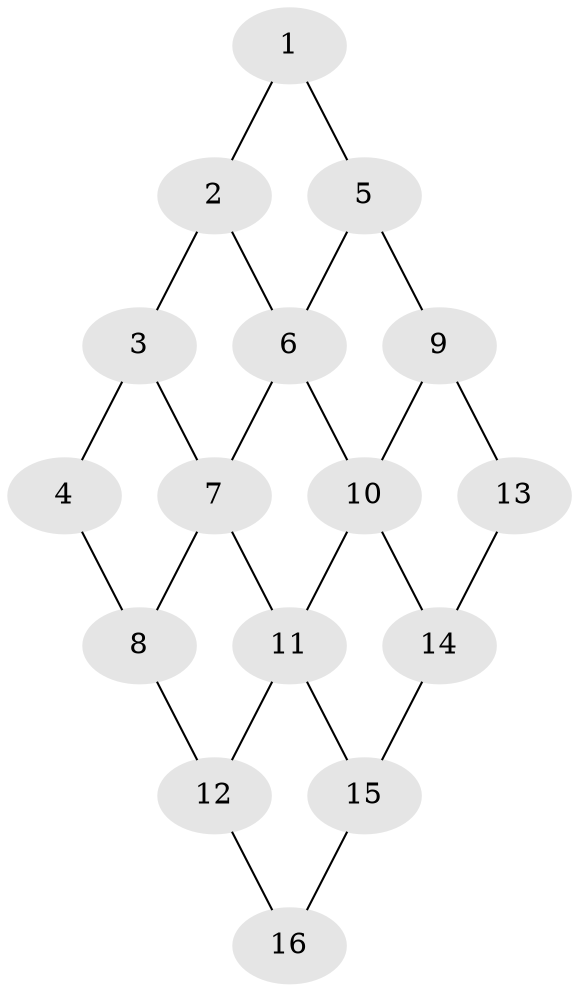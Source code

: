 // Generated by graph-tools (version 1.1) at 2025/46/02/15/25 05:46:28]
// undirected, 16 vertices, 24 edges
graph export_dot {
graph [start="1"]
  node [color=gray90,style=filled];
  1;
  2;
  3;
  4;
  5;
  6;
  7;
  8;
  9;
  10;
  11;
  12;
  13;
  14;
  15;
  16;
  1 -- 5;
  1 -- 2;
  2 -- 6;
  2 -- 3;
  3 -- 7;
  3 -- 4;
  4 -- 8;
  5 -- 9;
  5 -- 6;
  6 -- 10;
  6 -- 7;
  7 -- 11;
  7 -- 8;
  8 -- 12;
  9 -- 13;
  9 -- 10;
  10 -- 14;
  10 -- 11;
  11 -- 15;
  11 -- 12;
  12 -- 16;
  13 -- 14;
  14 -- 15;
  15 -- 16;
}
